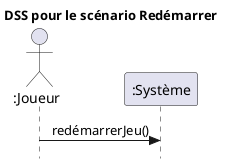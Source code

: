 @startuml dss-details-demarrerJeu
skinparam style strictuml
skinparam backgroundcolor transparent
skinparam SequenceBoxBorderColor transparent
skinparam participantpadding 10
'skinparam handwritten true
skinparam sequenceMessageAlign center
box "DSS pour le scénario Redémarrer" #ffffff
actor ":Joueur" as j
participant ":Système" as s
end box
j -> s : redémarrerJeu()
@enduml
